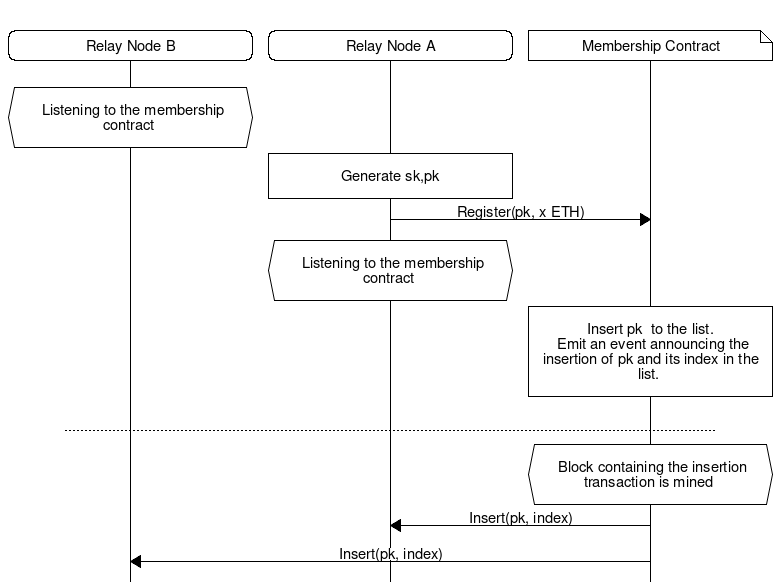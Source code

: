 # Sequence diagram for RLN Relay protocol (registration)
msc {
  hscale = "1.3";

  d [label = " "], a [label = " "],b [label = " "];
  a rbox a [label="Relay Node A"], 
  b note b [label="Membership Contract"],
  d rbox d [label = "Relay Node B"];
 
  |||;
  d abox d [ label=" \n Listening to the membership contract \n "] ;

  a box a [ label=" \n Generate sk,pk \n "] ;
  a=>b [ label = "Register(pk, x ETH)" ] ;
  a abox a [ label=" \n Listening to the membership contract \n "] ;

  b box b [label=" \n Insert pk  to the list. \n Emit an event announcing the insertion of pk and its index in the list. \n  "];
  |||;
  ---;
  b abox b [ label=" \n Block containing the insertion transaction is mined \n "] ;
  b=>a [ label = "Insert(pk, index)"];
  b=>d [ label = "Insert(pk, index)"];


}
